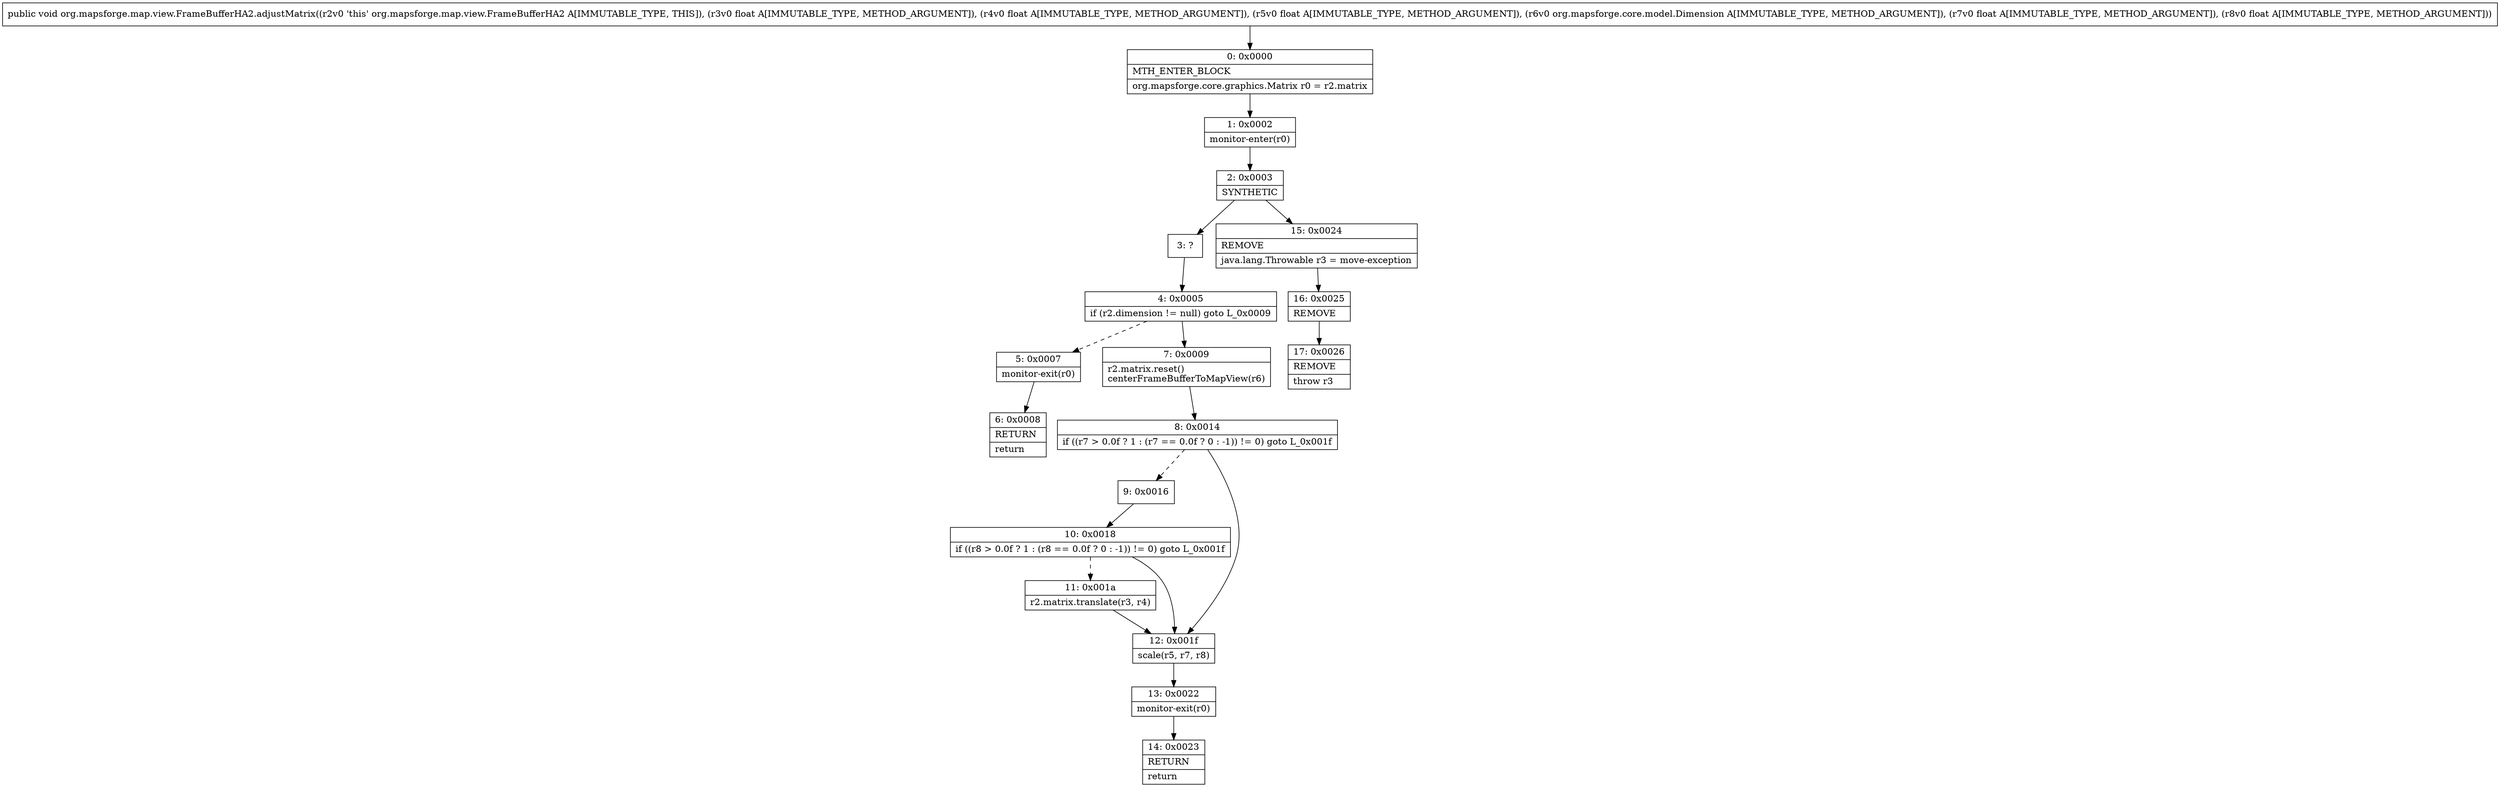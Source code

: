 digraph "CFG fororg.mapsforge.map.view.FrameBufferHA2.adjustMatrix(FFFLorg\/mapsforge\/core\/model\/Dimension;FF)V" {
Node_0 [shape=record,label="{0\:\ 0x0000|MTH_ENTER_BLOCK\l|org.mapsforge.core.graphics.Matrix r0 = r2.matrix\l}"];
Node_1 [shape=record,label="{1\:\ 0x0002|monitor\-enter(r0)\l}"];
Node_2 [shape=record,label="{2\:\ 0x0003|SYNTHETIC\l}"];
Node_3 [shape=record,label="{3\:\ ?}"];
Node_4 [shape=record,label="{4\:\ 0x0005|if (r2.dimension != null) goto L_0x0009\l}"];
Node_5 [shape=record,label="{5\:\ 0x0007|monitor\-exit(r0)\l}"];
Node_6 [shape=record,label="{6\:\ 0x0008|RETURN\l|return\l}"];
Node_7 [shape=record,label="{7\:\ 0x0009|r2.matrix.reset()\lcenterFrameBufferToMapView(r6)\l}"];
Node_8 [shape=record,label="{8\:\ 0x0014|if ((r7 \> 0.0f ? 1 : (r7 == 0.0f ? 0 : \-1)) != 0) goto L_0x001f\l}"];
Node_9 [shape=record,label="{9\:\ 0x0016}"];
Node_10 [shape=record,label="{10\:\ 0x0018|if ((r8 \> 0.0f ? 1 : (r8 == 0.0f ? 0 : \-1)) != 0) goto L_0x001f\l}"];
Node_11 [shape=record,label="{11\:\ 0x001a|r2.matrix.translate(r3, r4)\l}"];
Node_12 [shape=record,label="{12\:\ 0x001f|scale(r5, r7, r8)\l}"];
Node_13 [shape=record,label="{13\:\ 0x0022|monitor\-exit(r0)\l}"];
Node_14 [shape=record,label="{14\:\ 0x0023|RETURN\l|return\l}"];
Node_15 [shape=record,label="{15\:\ 0x0024|REMOVE\l|java.lang.Throwable r3 = move\-exception\l}"];
Node_16 [shape=record,label="{16\:\ 0x0025|REMOVE\l}"];
Node_17 [shape=record,label="{17\:\ 0x0026|REMOVE\l|throw r3\l}"];
MethodNode[shape=record,label="{public void org.mapsforge.map.view.FrameBufferHA2.adjustMatrix((r2v0 'this' org.mapsforge.map.view.FrameBufferHA2 A[IMMUTABLE_TYPE, THIS]), (r3v0 float A[IMMUTABLE_TYPE, METHOD_ARGUMENT]), (r4v0 float A[IMMUTABLE_TYPE, METHOD_ARGUMENT]), (r5v0 float A[IMMUTABLE_TYPE, METHOD_ARGUMENT]), (r6v0 org.mapsforge.core.model.Dimension A[IMMUTABLE_TYPE, METHOD_ARGUMENT]), (r7v0 float A[IMMUTABLE_TYPE, METHOD_ARGUMENT]), (r8v0 float A[IMMUTABLE_TYPE, METHOD_ARGUMENT])) }"];
MethodNode -> Node_0;
Node_0 -> Node_1;
Node_1 -> Node_2;
Node_2 -> Node_3;
Node_2 -> Node_15;
Node_3 -> Node_4;
Node_4 -> Node_5[style=dashed];
Node_4 -> Node_7;
Node_5 -> Node_6;
Node_7 -> Node_8;
Node_8 -> Node_9[style=dashed];
Node_8 -> Node_12;
Node_9 -> Node_10;
Node_10 -> Node_11[style=dashed];
Node_10 -> Node_12;
Node_11 -> Node_12;
Node_12 -> Node_13;
Node_13 -> Node_14;
Node_15 -> Node_16;
Node_16 -> Node_17;
}

